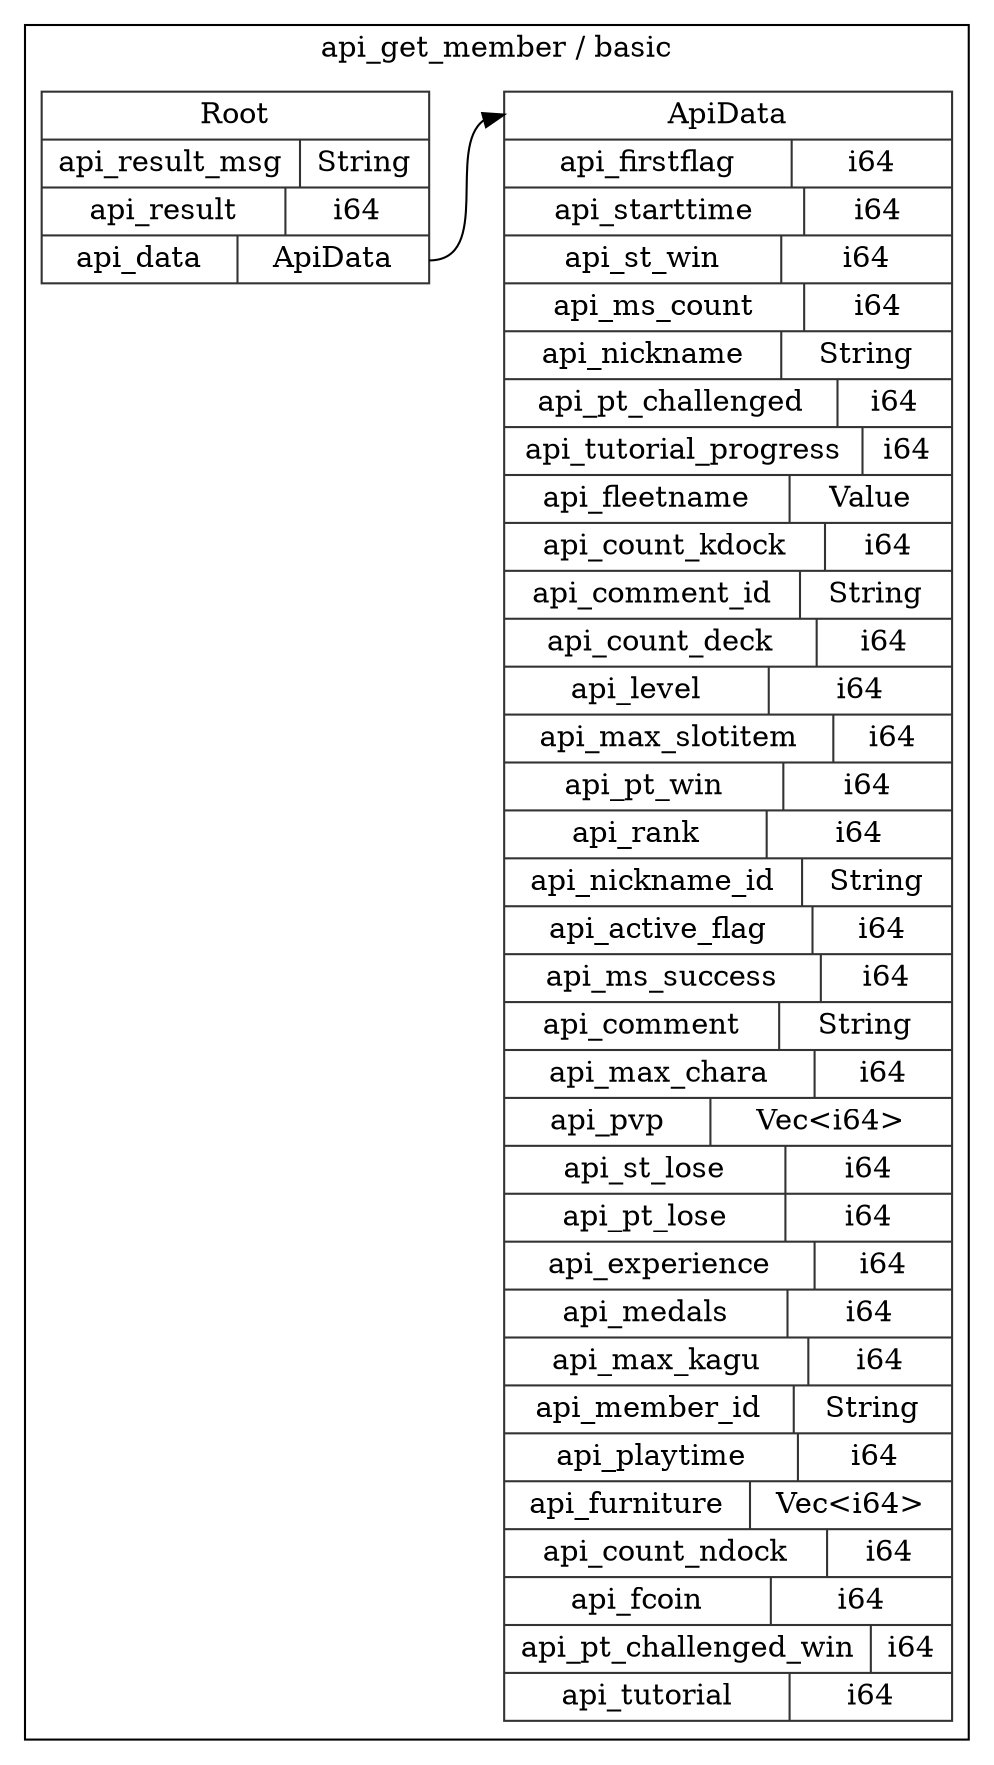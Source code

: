digraph {
  rankdir=LR;
  subgraph cluster_0 {
    label="api_get_member / basic";
    node [style="filled", color=white, style="solid", color=gray20];
    api_get_member__basic__Root [label="<Root> Root  | { api_result_msg | <api_result_msg> String } | { api_result | <api_result> i64 } | { api_data | <api_data> ApiData }", shape=record];
    api_get_member__basic__ApiData;
    api_get_member__basic__Root:api_data:e -> api_get_member__basic__ApiData:ApiData:w;
    api_get_member__basic__ApiData [label="<ApiData> ApiData  | { api_firstflag | <api_firstflag> i64 } | { api_starttime | <api_starttime> i64 } | { api_st_win | <api_st_win> i64 } | { api_ms_count | <api_ms_count> i64 } | { api_nickname | <api_nickname> String } | { api_pt_challenged | <api_pt_challenged> i64 } | { api_tutorial_progress | <api_tutorial_progress> i64 } | { api_fleetname | <api_fleetname> Value } | { api_count_kdock | <api_count_kdock> i64 } | { api_comment_id | <api_comment_id> String } | { api_count_deck | <api_count_deck> i64 } | { api_level | <api_level> i64 } | { api_max_slotitem | <api_max_slotitem> i64 } | { api_pt_win | <api_pt_win> i64 } | { api_rank | <api_rank> i64 } | { api_nickname_id | <api_nickname_id> String } | { api_active_flag | <api_active_flag> i64 } | { api_ms_success | <api_ms_success> i64 } | { api_comment | <api_comment> String } | { api_max_chara | <api_max_chara> i64 } | { api_pvp | <api_pvp> Vec\<i64\> } | { api_st_lose | <api_st_lose> i64 } | { api_pt_lose | <api_pt_lose> i64 } | { api_experience | <api_experience> i64 } | { api_medals | <api_medals> i64 } | { api_max_kagu | <api_max_kagu> i64 } | { api_member_id | <api_member_id> String } | { api_playtime | <api_playtime> i64 } | { api_furniture | <api_furniture> Vec\<i64\> } | { api_count_ndock | <api_count_ndock> i64 } | { api_fcoin | <api_fcoin> i64 } | { api_pt_challenged_win | <api_pt_challenged_win> i64 } | { api_tutorial | <api_tutorial> i64 }", shape=record];
  }
}
